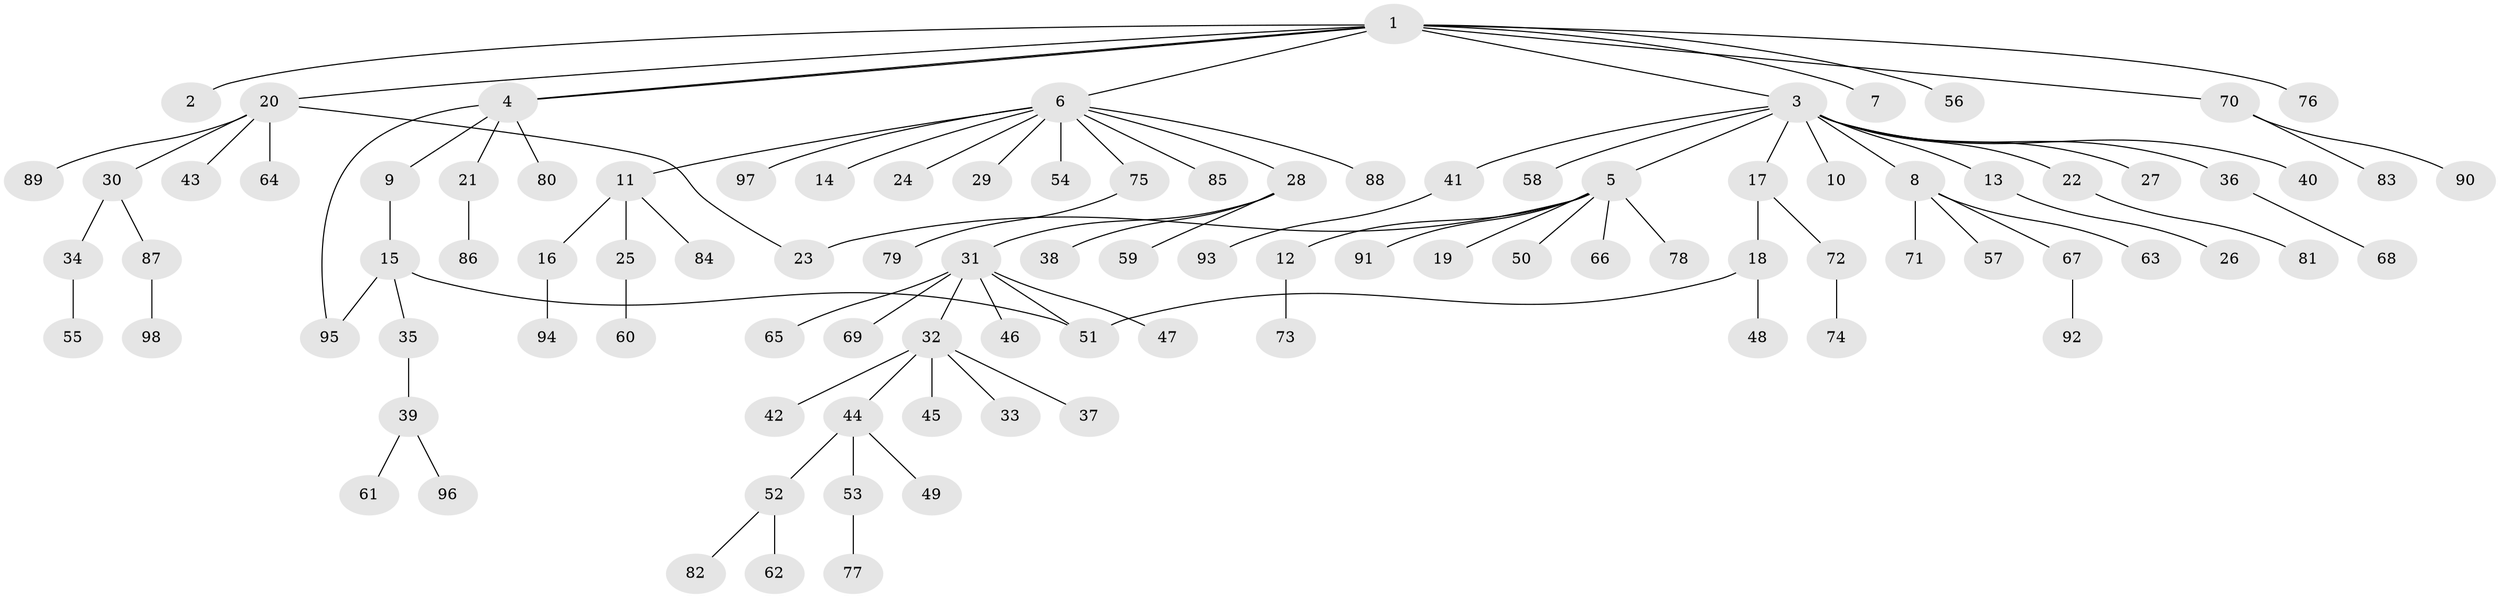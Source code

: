 // coarse degree distribution, {9: 0.0273972602739726, 1: 0.684931506849315, 13: 0.0136986301369863, 6: 0.0136986301369863, 7: 0.0136986301369863, 10: 0.0136986301369863, 4: 0.0547945205479452, 2: 0.1232876712328767, 5: 0.0273972602739726, 3: 0.0273972602739726}
// Generated by graph-tools (version 1.1) at 2025/51/02/27/25 19:51:59]
// undirected, 98 vertices, 102 edges
graph export_dot {
graph [start="1"]
  node [color=gray90,style=filled];
  1;
  2;
  3;
  4;
  5;
  6;
  7;
  8;
  9;
  10;
  11;
  12;
  13;
  14;
  15;
  16;
  17;
  18;
  19;
  20;
  21;
  22;
  23;
  24;
  25;
  26;
  27;
  28;
  29;
  30;
  31;
  32;
  33;
  34;
  35;
  36;
  37;
  38;
  39;
  40;
  41;
  42;
  43;
  44;
  45;
  46;
  47;
  48;
  49;
  50;
  51;
  52;
  53;
  54;
  55;
  56;
  57;
  58;
  59;
  60;
  61;
  62;
  63;
  64;
  65;
  66;
  67;
  68;
  69;
  70;
  71;
  72;
  73;
  74;
  75;
  76;
  77;
  78;
  79;
  80;
  81;
  82;
  83;
  84;
  85;
  86;
  87;
  88;
  89;
  90;
  91;
  92;
  93;
  94;
  95;
  96;
  97;
  98;
  1 -- 2;
  1 -- 3;
  1 -- 4;
  1 -- 4;
  1 -- 6;
  1 -- 7;
  1 -- 20;
  1 -- 56;
  1 -- 70;
  1 -- 76;
  3 -- 5;
  3 -- 8;
  3 -- 10;
  3 -- 13;
  3 -- 17;
  3 -- 22;
  3 -- 27;
  3 -- 36;
  3 -- 40;
  3 -- 41;
  3 -- 58;
  4 -- 9;
  4 -- 21;
  4 -- 80;
  4 -- 95;
  5 -- 12;
  5 -- 19;
  5 -- 23;
  5 -- 50;
  5 -- 66;
  5 -- 78;
  5 -- 91;
  6 -- 11;
  6 -- 14;
  6 -- 24;
  6 -- 28;
  6 -- 29;
  6 -- 54;
  6 -- 75;
  6 -- 85;
  6 -- 88;
  6 -- 97;
  8 -- 57;
  8 -- 63;
  8 -- 67;
  8 -- 71;
  9 -- 15;
  11 -- 16;
  11 -- 25;
  11 -- 84;
  12 -- 73;
  13 -- 26;
  15 -- 35;
  15 -- 51;
  15 -- 95;
  16 -- 94;
  17 -- 18;
  17 -- 72;
  18 -- 48;
  18 -- 51;
  20 -- 23;
  20 -- 30;
  20 -- 43;
  20 -- 64;
  20 -- 89;
  21 -- 86;
  22 -- 81;
  25 -- 60;
  28 -- 31;
  28 -- 38;
  28 -- 59;
  30 -- 34;
  30 -- 87;
  31 -- 32;
  31 -- 46;
  31 -- 47;
  31 -- 51;
  31 -- 65;
  31 -- 69;
  32 -- 33;
  32 -- 37;
  32 -- 42;
  32 -- 44;
  32 -- 45;
  34 -- 55;
  35 -- 39;
  36 -- 68;
  39 -- 61;
  39 -- 96;
  41 -- 93;
  44 -- 49;
  44 -- 52;
  44 -- 53;
  52 -- 62;
  52 -- 82;
  53 -- 77;
  67 -- 92;
  70 -- 83;
  70 -- 90;
  72 -- 74;
  75 -- 79;
  87 -- 98;
}
